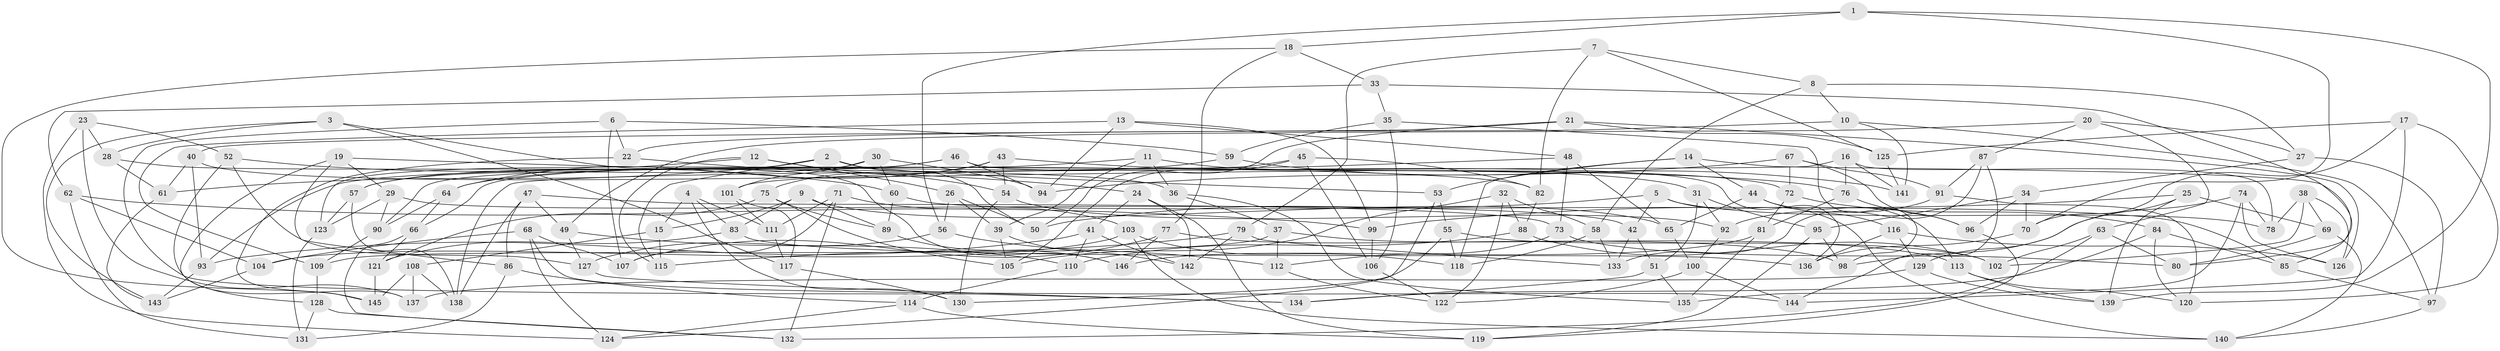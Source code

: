 // Generated by graph-tools (version 1.1) at 2025/59/03/09/25 04:59:18]
// undirected, 146 vertices, 292 edges
graph export_dot {
graph [start="1"]
  node [color=gray90,style=filled];
  1;
  2;
  3;
  4;
  5;
  6;
  7;
  8;
  9;
  10;
  11;
  12;
  13;
  14;
  15;
  16;
  17;
  18;
  19;
  20;
  21;
  22;
  23;
  24;
  25;
  26;
  27;
  28;
  29;
  30;
  31;
  32;
  33;
  34;
  35;
  36;
  37;
  38;
  39;
  40;
  41;
  42;
  43;
  44;
  45;
  46;
  47;
  48;
  49;
  50;
  51;
  52;
  53;
  54;
  55;
  56;
  57;
  58;
  59;
  60;
  61;
  62;
  63;
  64;
  65;
  66;
  67;
  68;
  69;
  70;
  71;
  72;
  73;
  74;
  75;
  76;
  77;
  78;
  79;
  80;
  81;
  82;
  83;
  84;
  85;
  86;
  87;
  88;
  89;
  90;
  91;
  92;
  93;
  94;
  95;
  96;
  97;
  98;
  99;
  100;
  101;
  102;
  103;
  104;
  105;
  106;
  107;
  108;
  109;
  110;
  111;
  112;
  113;
  114;
  115;
  116;
  117;
  118;
  119;
  120;
  121;
  122;
  123;
  124;
  125;
  126;
  127;
  128;
  129;
  130;
  131;
  132;
  133;
  134;
  135;
  136;
  137;
  138;
  139;
  140;
  141;
  142;
  143;
  144;
  145;
  146;
  1 -- 70;
  1 -- 56;
  1 -- 18;
  1 -- 139;
  2 -- 53;
  2 -- 50;
  2 -- 61;
  2 -- 115;
  3 -- 146;
  3 -- 28;
  3 -- 143;
  3 -- 117;
  4 -- 130;
  4 -- 83;
  4 -- 111;
  4 -- 15;
  5 -- 78;
  5 -- 42;
  5 -- 50;
  5 -- 140;
  6 -- 22;
  6 -- 134;
  6 -- 107;
  6 -- 59;
  7 -- 82;
  7 -- 125;
  7 -- 79;
  7 -- 8;
  8 -- 27;
  8 -- 58;
  8 -- 10;
  9 -- 65;
  9 -- 83;
  9 -- 89;
  9 -- 15;
  10 -- 22;
  10 -- 141;
  10 -- 97;
  11 -- 93;
  11 -- 36;
  11 -- 39;
  11 -- 31;
  12 -- 115;
  12 -- 54;
  12 -- 26;
  12 -- 123;
  13 -- 99;
  13 -- 94;
  13 -- 109;
  13 -- 48;
  14 -- 85;
  14 -- 53;
  14 -- 44;
  14 -- 118;
  15 -- 115;
  15 -- 108;
  16 -- 76;
  16 -- 141;
  16 -- 78;
  16 -- 138;
  17 -- 125;
  17 -- 120;
  17 -- 144;
  17 -- 70;
  18 -- 77;
  18 -- 33;
  18 -- 145;
  19 -- 86;
  19 -- 82;
  19 -- 29;
  19 -- 128;
  20 -- 49;
  20 -- 63;
  20 -- 87;
  20 -- 27;
  21 -- 50;
  21 -- 126;
  21 -- 125;
  21 -- 40;
  22 -- 24;
  22 -- 145;
  23 -- 124;
  23 -- 137;
  23 -- 52;
  23 -- 28;
  24 -- 119;
  24 -- 142;
  24 -- 41;
  25 -- 139;
  25 -- 69;
  25 -- 129;
  25 -- 99;
  26 -- 50;
  26 -- 39;
  26 -- 56;
  27 -- 97;
  27 -- 34;
  28 -- 61;
  28 -- 36;
  29 -- 123;
  29 -- 42;
  29 -- 90;
  30 -- 60;
  30 -- 57;
  30 -- 94;
  30 -- 101;
  31 -- 92;
  31 -- 51;
  31 -- 95;
  32 -- 105;
  32 -- 88;
  32 -- 58;
  32 -- 122;
  33 -- 35;
  33 -- 80;
  33 -- 62;
  34 -- 95;
  34 -- 96;
  34 -- 70;
  35 -- 98;
  35 -- 59;
  35 -- 106;
  36 -- 37;
  36 -- 135;
  37 -- 109;
  37 -- 113;
  37 -- 112;
  38 -- 126;
  38 -- 78;
  38 -- 102;
  38 -- 69;
  39 -- 105;
  39 -- 142;
  40 -- 93;
  40 -- 61;
  40 -- 72;
  41 -- 110;
  41 -- 93;
  41 -- 142;
  42 -- 51;
  42 -- 133;
  43 -- 75;
  43 -- 64;
  43 -- 54;
  43 -- 76;
  44 -- 116;
  44 -- 113;
  44 -- 65;
  45 -- 105;
  45 -- 82;
  45 -- 106;
  45 -- 66;
  46 -- 90;
  46 -- 136;
  46 -- 57;
  46 -- 94;
  47 -- 49;
  47 -- 138;
  47 -- 86;
  47 -- 73;
  48 -- 73;
  48 -- 65;
  48 -- 101;
  49 -- 110;
  49 -- 127;
  51 -- 134;
  51 -- 135;
  52 -- 127;
  52 -- 137;
  52 -- 60;
  53 -- 124;
  53 -- 55;
  54 -- 130;
  54 -- 92;
  55 -- 130;
  55 -- 102;
  55 -- 118;
  56 -- 112;
  56 -- 127;
  57 -- 138;
  57 -- 123;
  58 -- 133;
  58 -- 118;
  59 -- 141;
  59 -- 64;
  60 -- 89;
  60 -- 85;
  61 -- 143;
  62 -- 104;
  62 -- 99;
  62 -- 131;
  63 -- 102;
  63 -- 132;
  63 -- 80;
  64 -- 90;
  64 -- 66;
  65 -- 100;
  66 -- 121;
  66 -- 132;
  67 -- 72;
  67 -- 94;
  67 -- 96;
  67 -- 91;
  68 -- 144;
  68 -- 104;
  68 -- 107;
  68 -- 124;
  69 -- 80;
  69 -- 140;
  70 -- 136;
  71 -- 107;
  71 -- 132;
  71 -- 111;
  71 -- 103;
  72 -- 84;
  72 -- 81;
  73 -- 80;
  73 -- 112;
  74 -- 126;
  74 -- 78;
  74 -- 98;
  74 -- 135;
  75 -- 105;
  75 -- 89;
  75 -- 121;
  76 -- 81;
  76 -- 96;
  77 -- 107;
  77 -- 146;
  77 -- 98;
  79 -- 133;
  79 -- 115;
  79 -- 142;
  81 -- 135;
  81 -- 146;
  82 -- 88;
  83 -- 136;
  83 -- 121;
  84 -- 85;
  84 -- 134;
  84 -- 120;
  85 -- 97;
  86 -- 114;
  86 -- 131;
  87 -- 91;
  87 -- 144;
  87 -- 133;
  88 -- 102;
  88 -- 110;
  89 -- 146;
  90 -- 109;
  91 -- 120;
  91 -- 92;
  92 -- 100;
  93 -- 143;
  95 -- 119;
  95 -- 98;
  96 -- 119;
  97 -- 140;
  99 -- 106;
  100 -- 144;
  100 -- 122;
  101 -- 117;
  101 -- 111;
  103 -- 140;
  103 -- 118;
  103 -- 104;
  104 -- 143;
  106 -- 122;
  108 -- 138;
  108 -- 145;
  108 -- 137;
  109 -- 128;
  110 -- 114;
  111 -- 117;
  112 -- 122;
  113 -- 139;
  113 -- 120;
  114 -- 119;
  114 -- 124;
  116 -- 126;
  116 -- 129;
  116 -- 136;
  117 -- 130;
  121 -- 145;
  123 -- 131;
  125 -- 141;
  127 -- 134;
  128 -- 131;
  128 -- 132;
  129 -- 137;
  129 -- 139;
}
